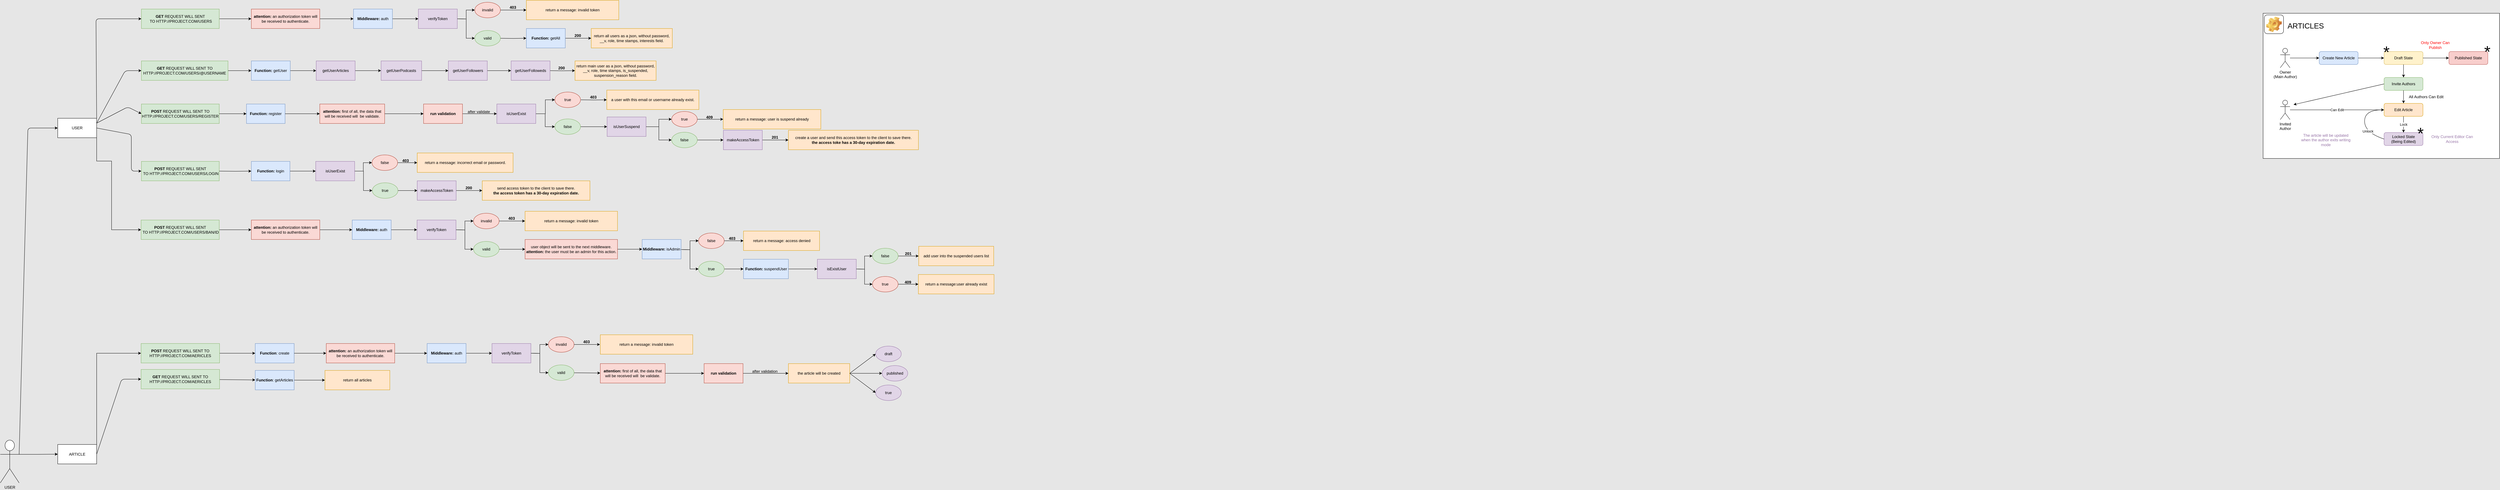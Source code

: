 <mxfile>
    <diagram id="xFYEjXSW4UMyqaNNN4ZD" name="Page-1">
        <mxGraphModel dx="262" dy="150" grid="0" gridSize="10" guides="1" tooltips="1" connect="1" arrows="1" fold="1" page="1" pageScale="1" pageWidth="7874" pageHeight="3937" background="#E6E6E6" math="0" shadow="0">
            <root>
                <mxCell id="0"/>
                <mxCell id="1" parent="0"/>
                <mxCell id="2" value="" style="edgeStyle=orthogonalEdgeStyle;rounded=0;orthogonalLoop=1;jettySize=auto;html=1;exitX=1;exitY=0.333;exitDx=0;exitDy=0;exitPerimeter=0;" parent="1" source="144" target="127" edge="1">
                    <mxGeometry relative="1" as="geometry">
                        <mxPoint x="148" y="1518" as="sourcePoint"/>
                    </mxGeometry>
                </mxCell>
                <mxCell id="4" value="" style="endArrow=classic;html=1;elbow=vertical;exitX=1;exitY=0.333;exitDx=0;exitDy=0;exitPerimeter=0;" parent="1" source="144" target="10" edge="1">
                    <mxGeometry width="50" height="50" relative="1" as="geometry">
                        <mxPoint x="148" y="1488" as="sourcePoint"/>
                        <mxPoint x="310" y="469" as="targetPoint"/>
                        <Array as="points">
                            <mxPoint x="156" y="469"/>
                        </Array>
                    </mxGeometry>
                </mxCell>
                <mxCell id="5" style="edgeStyle=none;orthogonalLoop=1;jettySize=auto;html=1;exitX=1;exitY=0;exitDx=0;exitDy=0;elbow=vertical;" parent="1" source="10" target="12" edge="1">
                    <mxGeometry relative="1" as="geometry">
                        <mxPoint x="566" y="132" as="targetPoint"/>
                        <Array as="points">
                            <mxPoint x="366" y="132"/>
                        </Array>
                    </mxGeometry>
                </mxCell>
                <mxCell id="6" style="edgeStyle=none;orthogonalLoop=1;jettySize=auto;html=1;exitX=1;exitY=0.25;exitDx=0;exitDy=0;elbow=vertical;entryX=0;entryY=0.5;entryDx=0;entryDy=0;" parent="1" source="10" target="14" edge="1">
                    <mxGeometry relative="1" as="geometry">
                        <mxPoint x="506" y="200.0" as="targetPoint"/>
                        <Array as="points">
                            <mxPoint x="456" y="292"/>
                        </Array>
                    </mxGeometry>
                </mxCell>
                <mxCell id="7" style="edgeStyle=none;orthogonalLoop=1;jettySize=auto;html=1;exitX=1;exitY=0.25;exitDx=0;exitDy=0;elbow=vertical;entryX=0;entryY=0.5;entryDx=0;entryDy=0;" parent="1" source="10" target="15" edge="1">
                    <mxGeometry relative="1" as="geometry">
                        <mxPoint x="506" y="277" as="targetPoint"/>
                        <Array as="points">
                            <mxPoint x="464" y="404"/>
                        </Array>
                    </mxGeometry>
                </mxCell>
                <mxCell id="8" style="edgeStyle=none;orthogonalLoop=1;jettySize=auto;html=1;exitX=1;exitY=0.5;exitDx=0;exitDy=0;elbow=vertical;entryX=0;entryY=0.5;entryDx=0;entryDy=0;" parent="1" source="10" target="16" edge="1">
                    <mxGeometry relative="1" as="geometry">
                        <mxPoint x="506" y="337.31" as="targetPoint"/>
                        <Array as="points">
                            <mxPoint x="475" y="489"/>
                            <mxPoint x="475" y="602"/>
                        </Array>
                    </mxGeometry>
                </mxCell>
                <mxCell id="9" style="edgeStyle=orthogonalEdgeStyle;rounded=0;orthogonalLoop=1;jettySize=auto;html=1;exitX=1;exitY=0.75;exitDx=0;exitDy=0;entryX=0;entryY=0.5;entryDx=0;entryDy=0;" parent="1" source="10" target="66" edge="1">
                    <mxGeometry relative="1" as="geometry">
                        <Array as="points">
                            <mxPoint x="368" y="571"/>
                            <mxPoint x="414" y="571"/>
                            <mxPoint x="414" y="783"/>
                        </Array>
                    </mxGeometry>
                </mxCell>
                <mxCell id="10" value="USER" style="rounded=0;whiteSpace=wrap;html=1;" parent="1" vertex="1">
                    <mxGeometry x="248" y="439" width="120" height="60" as="geometry"/>
                </mxCell>
                <mxCell id="11" value="" style="edgeStyle=orthogonalEdgeStyle;rounded=0;orthogonalLoop=1;jettySize=auto;html=1;" parent="1" source="12" target="114" edge="1">
                    <mxGeometry relative="1" as="geometry"/>
                </mxCell>
                <mxCell id="12" value="&lt;b style=&quot;border-color: var(--border-color);&quot;&gt;GET&lt;/b&gt;&amp;nbsp;REQUEST WILL SENT&lt;br style=&quot;border-color: var(--border-color);&quot;&gt;&lt;span style=&quot;&quot;&gt;&amp;nbsp;TO HTTP://PROJECT.COM/USERS&lt;/span&gt;" style="rounded=0;whiteSpace=wrap;html=1;fillColor=#d5e8d4;strokeColor=#82b366;" parent="1" vertex="1">
                    <mxGeometry x="506" y="102" width="240" height="60" as="geometry"/>
                </mxCell>
                <mxCell id="13" value="" style="edgeStyle=orthogonalEdgeStyle;rounded=0;orthogonalLoop=1;jettySize=auto;html=1;" parent="1" source="14" target="20" edge="1">
                    <mxGeometry relative="1" as="geometry"/>
                </mxCell>
                <mxCell id="14" value="&lt;b style=&quot;border-color: var(--border-color);&quot;&gt;GET&lt;/b&gt;&amp;nbsp;REQUEST WILL SENT&amp;nbsp;&lt;span style=&quot;&quot;&gt;TO HTTP://PROJECT.COM/USERS/@USERNAME&lt;/span&gt;" style="rounded=0;whiteSpace=wrap;html=1;fillColor=#d5e8d4;strokeColor=#82b366;" parent="1" vertex="1">
                    <mxGeometry x="506" y="262" width="267" height="60" as="geometry"/>
                </mxCell>
                <mxCell id="15" value="&lt;b&gt;POST&amp;nbsp;&lt;/b&gt;REQUEST WILL SENT&lt;span style=&quot;&quot;&gt;&amp;nbsp;TO HTTP://PROJECT.COM/USERS/REGISTER&lt;/span&gt;" style="rounded=0;whiteSpace=wrap;html=1;fillColor=#d5e8d4;strokeColor=#82b366;" parent="1" vertex="1">
                    <mxGeometry x="506" y="395" width="240" height="60" as="geometry"/>
                </mxCell>
                <mxCell id="16" value="&lt;b&gt;POST&amp;nbsp;&lt;/b&gt;REQUEST WILL SENT&lt;br style=&quot;border-color: var(--border-color);&quot;&gt;&lt;span style=&quot;&quot;&gt;&amp;nbsp;TO HTTP://PROJECT.COM/USERS/LOGIN&lt;/span&gt;" style="rounded=0;whiteSpace=wrap;html=1;fillColor=#d5e8d4;strokeColor=#82b366;" parent="1" vertex="1">
                    <mxGeometry x="506" y="572" width="240" height="60" as="geometry"/>
                </mxCell>
                <mxCell id="17" value="" style="edgeStyle=orthogonalEdgeStyle;rounded=0;orthogonalLoop=1;jettySize=auto;html=1;" parent="1" source="18" target="26" edge="1">
                    <mxGeometry relative="1" as="geometry"/>
                </mxCell>
                <mxCell id="18" value="&lt;b&gt;Function:&amp;nbsp;&lt;/b&gt;getAll" style="whiteSpace=wrap;html=1;fillColor=#dae8fc;strokeColor=#6c8ebf;rounded=0;" parent="1" vertex="1">
                    <mxGeometry x="1693" y="162" width="120" height="60" as="geometry"/>
                </mxCell>
                <mxCell id="19" value="" style="edgeStyle=orthogonalEdgeStyle;rounded=0;orthogonalLoop=1;jettySize=auto;html=1;" parent="1" source="20" target="59" edge="1">
                    <mxGeometry relative="1" as="geometry"/>
                </mxCell>
                <mxCell id="20" value="&lt;b style=&quot;border-color: var(--border-color);&quot;&gt;Function:&amp;nbsp;&lt;/b&gt;getUser" style="whiteSpace=wrap;html=1;fillColor=#dae8fc;strokeColor=#6c8ebf;rounded=0;" parent="1" vertex="1">
                    <mxGeometry x="845" y="262" width="120" height="60" as="geometry"/>
                </mxCell>
                <mxCell id="21" value="" style="edgeStyle=orthogonalEdgeStyle;rounded=0;orthogonalLoop=1;jettySize=auto;html=1;exitX=1;exitY=0.5;exitDx=0;exitDy=0;" parent="1" source="15" target="23" edge="1">
                    <mxGeometry relative="1" as="geometry">
                        <mxPoint x="672" y="340.06" as="sourcePoint"/>
                    </mxGeometry>
                </mxCell>
                <mxCell id="22" value="" style="edgeStyle=orthogonalEdgeStyle;rounded=0;orthogonalLoop=1;jettySize=auto;html=1;" parent="1" target="25" edge="1">
                    <mxGeometry relative="1" as="geometry">
                        <mxPoint x="746" y="602" as="sourcePoint"/>
                    </mxGeometry>
                </mxCell>
                <mxCell id="23" value="&lt;b style=&quot;border-color: var(--border-color);&quot;&gt;Function:&amp;nbsp;&lt;/b&gt;register" style="whiteSpace=wrap;html=1;fillColor=#dae8fc;strokeColor=#6c8ebf;rounded=0;" parent="1" vertex="1">
                    <mxGeometry x="830" y="395" width="119" height="60" as="geometry"/>
                </mxCell>
                <mxCell id="24" value="" style="edgeStyle=orthogonalEdgeStyle;rounded=0;orthogonalLoop=1;jettySize=auto;html=1;" parent="1" source="25" target="46" edge="1">
                    <mxGeometry relative="1" as="geometry"/>
                </mxCell>
                <mxCell id="25" value="&lt;b style=&quot;border-color: var(--border-color);&quot;&gt;Function:&amp;nbsp;&lt;/b&gt;login" style="whiteSpace=wrap;html=1;fillColor=#dae8fc;strokeColor=#6c8ebf;rounded=0;" parent="1" vertex="1">
                    <mxGeometry x="845" y="572" width="119" height="60" as="geometry"/>
                </mxCell>
                <mxCell id="26" value="return all users as a json, without password, __v, role, time stamps, interests field." style="whiteSpace=wrap;html=1;fillColor=#ffe6cc;strokeColor=#d79b00;rounded=0;" parent="1" vertex="1">
                    <mxGeometry x="1893" y="162" width="250" height="60" as="geometry"/>
                </mxCell>
                <mxCell id="27" value="&lt;b&gt;200&lt;/b&gt;" style="text;html=1;align=center;verticalAlign=middle;resizable=0;points=[];autosize=1;strokeColor=none;fillColor=none;" parent="1" vertex="1">
                    <mxGeometry x="1832" y="171" width="38" height="26" as="geometry"/>
                </mxCell>
                <mxCell id="28" value="" style="edgeStyle=orthogonalEdgeStyle;rounded=0;orthogonalLoop=1;jettySize=auto;html=1;" parent="1" target="29" edge="1">
                    <mxGeometry relative="1" as="geometry">
                        <mxPoint x="1763" y="292" as="sourcePoint"/>
                    </mxGeometry>
                </mxCell>
                <mxCell id="29" value="return main user as a json, without password, __v, role, time stamps, is_suspended, suspension_reason field.&lt;br&gt;" style="whiteSpace=wrap;html=1;fillColor=#ffe6cc;strokeColor=#d79b00;rounded=0;" parent="1" vertex="1">
                    <mxGeometry x="1843" y="262" width="250" height="60" as="geometry"/>
                </mxCell>
                <mxCell id="30" value="&lt;b&gt;200&lt;/b&gt;" style="text;html=1;align=center;verticalAlign=middle;resizable=0;points=[];autosize=1;strokeColor=none;fillColor=none;" parent="1" vertex="1">
                    <mxGeometry x="1782" y="271" width="38" height="26" as="geometry"/>
                </mxCell>
                <mxCell id="31" value="" style="edgeStyle=orthogonalEdgeStyle;rounded=0;orthogonalLoop=1;jettySize=auto;html=1;" parent="1" edge="1">
                    <mxGeometry relative="1" as="geometry">
                        <mxPoint x="2421" y="506" as="sourcePoint"/>
                        <mxPoint x="2501" y="506.0" as="targetPoint"/>
                    </mxGeometry>
                </mxCell>
                <mxCell id="32" value="create a user and send this access token to the client to save there.&lt;br&gt;&lt;b&gt;the access toke has a 30-day expiration date.&lt;/b&gt;" style="whiteSpace=wrap;html=1;fillColor=#ffe6cc;strokeColor=#d79b00;rounded=0;" parent="1" vertex="1">
                    <mxGeometry x="2501" y="476" width="401" height="60" as="geometry"/>
                </mxCell>
                <mxCell id="33" value="&lt;b&gt;201&lt;/b&gt;" style="text;html=1;align=center;verticalAlign=middle;resizable=0;points=[];autosize=1;strokeColor=none;fillColor=none;" parent="1" vertex="1">
                    <mxGeometry x="2440" y="485" width="38" height="26" as="geometry"/>
                </mxCell>
                <mxCell id="34" value="" style="edgeStyle=orthogonalEdgeStyle;rounded=0;orthogonalLoop=1;jettySize=auto;html=1;" parent="1" source="37" target="38" edge="1">
                    <mxGeometry relative="1" as="geometry"/>
                </mxCell>
                <mxCell id="35" value="" style="edgeStyle=orthogonalEdgeStyle;rounded=0;orthogonalLoop=1;jettySize=auto;html=1;" parent="1" source="37" target="38" edge="1">
                    <mxGeometry relative="1" as="geometry"/>
                </mxCell>
                <mxCell id="36" style="edgeStyle=orthogonalEdgeStyle;rounded=0;orthogonalLoop=1;jettySize=auto;html=1;exitX=1;exitY=0.5;exitDx=0;exitDy=0;" parent="1" source="37" edge="1">
                    <mxGeometry relative="1" as="geometry">
                        <mxPoint x="1781" y="465" as="targetPoint"/>
                        <mxPoint x="1721" y="427.83" as="sourcePoint"/>
                        <Array as="points">
                            <mxPoint x="1751" y="425"/>
                            <mxPoint x="1751" y="465"/>
                        </Array>
                    </mxGeometry>
                </mxCell>
                <mxCell id="37" value="isUserExist" style="rounded=0;whiteSpace=wrap;html=1;fillColor=#e1d5e7;strokeColor=#9673a6;" parent="1" vertex="1">
                    <mxGeometry x="1602" y="395" width="120" height="60" as="geometry"/>
                </mxCell>
                <mxCell id="38" value="true" style="ellipse;whiteSpace=wrap;html=1;fillColor=#fad9d5;strokeColor=#ae4132;rounded=0;" parent="1" vertex="1">
                    <mxGeometry x="1781" y="358" width="79" height="48" as="geometry"/>
                </mxCell>
                <mxCell id="39" value="" style="edgeStyle=orthogonalEdgeStyle;rounded=0;orthogonalLoop=1;jettySize=auto;html=1;" parent="1" source="40" target="105" edge="1">
                    <mxGeometry relative="1" as="geometry"/>
                </mxCell>
                <mxCell id="40" value="false" style="ellipse;whiteSpace=wrap;html=1;fillColor=#d5e8d4;strokeColor=#82b366;rounded=0;" parent="1" vertex="1">
                    <mxGeometry x="1781" y="441" width="79" height="48" as="geometry"/>
                </mxCell>
                <mxCell id="41" value="" style="edgeStyle=orthogonalEdgeStyle;rounded=0;orthogonalLoop=1;jettySize=auto;html=1;" parent="1" target="42" edge="1">
                    <mxGeometry relative="1" as="geometry">
                        <mxPoint x="1861" y="382" as="sourcePoint"/>
                    </mxGeometry>
                </mxCell>
                <mxCell id="42" value="a user with this email or username already exist." style="whiteSpace=wrap;html=1;fillColor=#ffe6cc;strokeColor=#d79b00;rounded=0;" parent="1" vertex="1">
                    <mxGeometry x="1941" y="352" width="284" height="60" as="geometry"/>
                </mxCell>
                <mxCell id="43" value="&lt;b&gt;403&lt;/b&gt;" style="text;html=1;align=center;verticalAlign=middle;resizable=0;points=[];autosize=1;strokeColor=none;fillColor=none;" parent="1" vertex="1">
                    <mxGeometry x="1880" y="361" width="38" height="26" as="geometry"/>
                </mxCell>
                <mxCell id="44" style="edgeStyle=orthogonalEdgeStyle;rounded=0;orthogonalLoop=1;jettySize=auto;html=1;exitX=1;exitY=0.5;exitDx=0;exitDy=0;entryX=0;entryY=0.5;entryDx=0;entryDy=0;" parent="1" source="46" target="48" edge="1">
                    <mxGeometry relative="1" as="geometry">
                        <mxPoint x="1218" y="575" as="targetPoint"/>
                    </mxGeometry>
                </mxCell>
                <mxCell id="45" style="edgeStyle=orthogonalEdgeStyle;rounded=0;orthogonalLoop=1;jettySize=auto;html=1;exitX=1;exitY=0.5;exitDx=0;exitDy=0;entryX=0;entryY=0.5;entryDx=0;entryDy=0;" parent="1" source="46" target="50" edge="1">
                    <mxGeometry relative="1" as="geometry"/>
                </mxCell>
                <mxCell id="46" value="isUserExist" style="whiteSpace=wrap;html=1;fillColor=#e1d5e7;strokeColor=#9673a6;rounded=0;" parent="1" vertex="1">
                    <mxGeometry x="1043.5" y="572" width="120" height="60" as="geometry"/>
                </mxCell>
                <mxCell id="47" value="" style="edgeStyle=orthogonalEdgeStyle;rounded=0;orthogonalLoop=1;jettySize=auto;html=1;exitX=1;exitY=0.5;exitDx=0;exitDy=0;" parent="1" source="48" target="51" edge="1">
                    <mxGeometry relative="1" as="geometry">
                        <mxPoint x="1297" y="575" as="sourcePoint"/>
                    </mxGeometry>
                </mxCell>
                <mxCell id="48" value="false" style="ellipse;whiteSpace=wrap;html=1;fillColor=#fad9d5;strokeColor=#ae4132;rounded=0;" parent="1" vertex="1">
                    <mxGeometry x="1217" y="552" width="79" height="48" as="geometry"/>
                </mxCell>
                <mxCell id="49" value="" style="edgeStyle=orthogonalEdgeStyle;rounded=0;orthogonalLoop=1;jettySize=auto;html=1;" parent="1" source="50" edge="1">
                    <mxGeometry relative="1" as="geometry">
                        <mxPoint x="1357" y="662" as="targetPoint"/>
                    </mxGeometry>
                </mxCell>
                <mxCell id="50" value="true" style="ellipse;whiteSpace=wrap;html=1;fillColor=#d5e8d4;strokeColor=#82b366;rounded=0;" parent="1" vertex="1">
                    <mxGeometry x="1218" y="638" width="79" height="48" as="geometry"/>
                </mxCell>
                <mxCell id="51" value="return a message: incorrect email or password." style="whiteSpace=wrap;html=1;fillColor=#ffe6cc;strokeColor=#d79b00;rounded=0;" parent="1" vertex="1">
                    <mxGeometry x="1356.5" y="546" width="295.5" height="60" as="geometry"/>
                </mxCell>
                <mxCell id="52" value="makeAccessToken" style="whiteSpace=wrap;html=1;fillColor=#e1d5e7;strokeColor=#9673a6;rounded=0;" parent="1" vertex="1">
                    <mxGeometry x="2300.5" y="476" width="120" height="60" as="geometry"/>
                </mxCell>
                <mxCell id="53" value="" style="edgeStyle=orthogonalEdgeStyle;rounded=0;orthogonalLoop=1;jettySize=auto;html=1;" parent="1" edge="1">
                    <mxGeometry relative="1" as="geometry">
                        <mxPoint x="1477" y="662" as="sourcePoint"/>
                        <mxPoint x="1557" y="662.0" as="targetPoint"/>
                    </mxGeometry>
                </mxCell>
                <mxCell id="54" value="send access token to the client to save there.&lt;br&gt;&lt;b&gt;the access token has a 30-day expiration date.&lt;/b&gt;" style="whiteSpace=wrap;html=1;fillColor=#ffe6cc;strokeColor=#d79b00;rounded=0;" parent="1" vertex="1">
                    <mxGeometry x="1557" y="632" width="332" height="60" as="geometry"/>
                </mxCell>
                <mxCell id="55" value="&lt;b&gt;200&lt;/b&gt;" style="text;html=1;align=center;verticalAlign=middle;resizable=0;points=[];autosize=1;strokeColor=none;fillColor=none;" parent="1" vertex="1">
                    <mxGeometry x="1496" y="641" width="38" height="26" as="geometry"/>
                </mxCell>
                <mxCell id="56" value="makeAccessToken" style="whiteSpace=wrap;html=1;fillColor=#e1d5e7;strokeColor=#9673a6;rounded=0;" parent="1" vertex="1">
                    <mxGeometry x="1356.5" y="632" width="120" height="60" as="geometry"/>
                </mxCell>
                <mxCell id="57" value="&lt;b&gt;403&lt;/b&gt;" style="text;html=1;align=center;verticalAlign=middle;resizable=0;points=[];autosize=1;strokeColor=none;fillColor=none;" parent="1" vertex="1">
                    <mxGeometry x="1301" y="557" width="38" height="26" as="geometry"/>
                </mxCell>
                <mxCell id="58" value="" style="edgeStyle=orthogonalEdgeStyle;rounded=0;orthogonalLoop=1;jettySize=auto;html=1;" parent="1" source="59" target="61" edge="1">
                    <mxGeometry relative="1" as="geometry"/>
                </mxCell>
                <mxCell id="59" value="getUserArticles" style="whiteSpace=wrap;html=1;fillColor=#e1d5e7;strokeColor=#9673a6;rounded=0;" parent="1" vertex="1">
                    <mxGeometry x="1045" y="262" width="120" height="60" as="geometry"/>
                </mxCell>
                <mxCell id="60" value="" style="edgeStyle=orthogonalEdgeStyle;rounded=0;orthogonalLoop=1;jettySize=auto;html=1;" parent="1" source="61" target="63" edge="1">
                    <mxGeometry relative="1" as="geometry"/>
                </mxCell>
                <mxCell id="61" value="getUserPodcasts" style="whiteSpace=wrap;html=1;fillColor=#e1d5e7;strokeColor=#9673a6;rounded=0;" parent="1" vertex="1">
                    <mxGeometry x="1245" y="262" width="125" height="60" as="geometry"/>
                </mxCell>
                <mxCell id="62" value="" style="edgeStyle=orthogonalEdgeStyle;rounded=0;orthogonalLoop=1;jettySize=auto;html=1;" parent="1" source="63" target="64" edge="1">
                    <mxGeometry relative="1" as="geometry"/>
                </mxCell>
                <mxCell id="63" value="getUserFollowers" style="whiteSpace=wrap;html=1;fillColor=#e1d5e7;strokeColor=#9673a6;rounded=0;" parent="1" vertex="1">
                    <mxGeometry x="1452.5" y="262" width="120" height="60" as="geometry"/>
                </mxCell>
                <mxCell id="64" value="getUserFolloweds" style="whiteSpace=wrap;html=1;fillColor=#e1d5e7;strokeColor=#9673a6;rounded=0;" parent="1" vertex="1">
                    <mxGeometry x="1646" y="262" width="120" height="60" as="geometry"/>
                </mxCell>
                <mxCell id="65" value="" style="edgeStyle=orthogonalEdgeStyle;rounded=0;orthogonalLoop=1;jettySize=auto;html=1;" parent="1" source="66" target="68" edge="1">
                    <mxGeometry relative="1" as="geometry"/>
                </mxCell>
                <mxCell id="66" value="&lt;b style=&quot;border-color: var(--border-color);&quot;&gt;POST&amp;nbsp;&lt;/b&gt;REQUEST WILL SENT&lt;br style=&quot;border-color: var(--border-color);&quot;&gt;&amp;nbsp;TO HTTP://PROJECT.COM/USERS/BAN/ID" style="whiteSpace=wrap;html=1;rounded=0;fillColor=#d5e8d4;strokeColor=#82b366;" parent="1" vertex="1">
                    <mxGeometry x="505" y="753" width="241" height="60" as="geometry"/>
                </mxCell>
                <mxCell id="67" value="" style="edgeStyle=orthogonalEdgeStyle;rounded=0;orthogonalLoop=1;jettySize=auto;html=1;" parent="1" source="68" target="71" edge="1">
                    <mxGeometry relative="1" as="geometry"/>
                </mxCell>
                <mxCell id="68" value="&lt;b&gt;attention: &lt;/b&gt;an authorization&amp;nbsp;&lt;span style=&quot;background-color: initial;&quot;&gt;token will be received to authenticate.&lt;/span&gt;" style="whiteSpace=wrap;html=1;rounded=0;fillColor=#fad9d5;strokeColor=#ae4132;" parent="1" vertex="1">
                    <mxGeometry x="845" y="753" width="211" height="60" as="geometry"/>
                </mxCell>
                <mxCell id="69" value="" style="edgeStyle=orthogonalEdgeStyle;rounded=0;orthogonalLoop=1;jettySize=auto;html=1;" parent="1" edge="1">
                    <mxGeometry relative="1" as="geometry">
                        <mxPoint x="1609" y="843.067" as="sourcePoint"/>
                        <mxPoint x="1689.5" y="843.067" as="targetPoint"/>
                    </mxGeometry>
                </mxCell>
                <mxCell id="70" value="" style="edgeStyle=orthogonalEdgeStyle;rounded=0;orthogonalLoop=1;jettySize=auto;html=1;" parent="1" source="71" target="75" edge="1">
                    <mxGeometry relative="1" as="geometry"/>
                </mxCell>
                <mxCell id="71" value="&lt;b&gt;Middleware:&lt;/b&gt;&amp;nbsp;auth" style="whiteSpace=wrap;html=1;fillColor=#dae8fc;strokeColor=#6c8ebf;rounded=0;" parent="1" vertex="1">
                    <mxGeometry x="1156" y="753" width="120" height="60" as="geometry"/>
                </mxCell>
                <mxCell id="72" value="" style="edgeStyle=orthogonalEdgeStyle;rounded=0;orthogonalLoop=1;jettySize=auto;html=1;entryX=0;entryY=0.5;entryDx=0;entryDy=0;" parent="1" source="73" target="74" edge="1">
                    <mxGeometry relative="1" as="geometry">
                        <mxPoint x="1894" y="843" as="targetPoint"/>
                    </mxGeometry>
                </mxCell>
                <mxCell id="73" value="user object will be sent to the next middleware.&lt;br&gt;&lt;b&gt;attention:&lt;/b&gt;&amp;nbsp;the user must be an admin for this action." style="whiteSpace=wrap;html=1;fillColor=#fad9d5;strokeColor=#ae4132;rounded=0;" parent="1" vertex="1">
                    <mxGeometry x="1689" y="813" width="285" height="60" as="geometry"/>
                </mxCell>
                <mxCell id="74" value="&lt;b&gt;Middleware:&lt;/b&gt;&amp;nbsp;isAdmin" style="whiteSpace=wrap;html=1;fillColor=#dae8fc;strokeColor=#6c8ebf;rounded=0;" parent="1" vertex="1">
                    <mxGeometry x="2050" y="813" width="120" height="60" as="geometry"/>
                </mxCell>
                <mxCell id="75" value="verifyToken" style="whiteSpace=wrap;html=1;fillColor=#e1d5e7;strokeColor=#9673a6;rounded=0;" parent="1" vertex="1">
                    <mxGeometry x="1356" y="753" width="120" height="60" as="geometry"/>
                </mxCell>
                <mxCell id="76" style="edgeStyle=orthogonalEdgeStyle;rounded=0;orthogonalLoop=1;jettySize=auto;html=1;exitX=1;exitY=0.5;exitDx=0;exitDy=0;entryX=0;entryY=0.5;entryDx=0;entryDy=0;" parent="1" target="78" edge="1">
                    <mxGeometry relative="1" as="geometry">
                        <mxPoint x="1476" y="783" as="sourcePoint"/>
                    </mxGeometry>
                </mxCell>
                <mxCell id="77" style="edgeStyle=orthogonalEdgeStyle;rounded=0;orthogonalLoop=1;jettySize=auto;html=1;exitX=1;exitY=0.5;exitDx=0;exitDy=0;entryX=0;entryY=0.5;entryDx=0;entryDy=0;" parent="1" target="79" edge="1">
                    <mxGeometry relative="1" as="geometry">
                        <mxPoint x="1476" y="783" as="sourcePoint"/>
                    </mxGeometry>
                </mxCell>
                <mxCell id="78" value="invalid" style="ellipse;whiteSpace=wrap;html=1;fillColor=#fad9d5;strokeColor=#ae4132;rounded=0;" parent="1" vertex="1">
                    <mxGeometry x="1530" y="732" width="79" height="48" as="geometry"/>
                </mxCell>
                <mxCell id="79" value="valid" style="ellipse;whiteSpace=wrap;html=1;fillColor=#d5e8d4;strokeColor=#82b366;rounded=0;" parent="1" vertex="1">
                    <mxGeometry x="1530" y="819" width="79" height="48" as="geometry"/>
                </mxCell>
                <mxCell id="80" value="" style="edgeStyle=orthogonalEdgeStyle;rounded=0;orthogonalLoop=1;jettySize=auto;html=1;" parent="1" edge="1">
                    <mxGeometry relative="1" as="geometry">
                        <mxPoint x="1609" y="756" as="sourcePoint"/>
                        <mxPoint x="1689" y="756.0" as="targetPoint"/>
                    </mxGeometry>
                </mxCell>
                <mxCell id="81" value="return a message: invalid token" style="whiteSpace=wrap;html=1;fillColor=#ffe6cc;strokeColor=#d79b00;rounded=0;" parent="1" vertex="1">
                    <mxGeometry x="1689" y="726" width="285" height="60" as="geometry"/>
                </mxCell>
                <mxCell id="82" value="&lt;b&gt;403&lt;/b&gt;" style="text;html=1;align=center;verticalAlign=middle;resizable=0;points=[];autosize=1;strokeColor=none;fillColor=none;" parent="1" vertex="1">
                    <mxGeometry x="1628" y="735" width="38" height="26" as="geometry"/>
                </mxCell>
                <mxCell id="83" style="edgeStyle=orthogonalEdgeStyle;rounded=0;orthogonalLoop=1;jettySize=auto;html=1;exitX=1;exitY=0.5;exitDx=0;exitDy=0;entryX=0;entryY=0.5;entryDx=0;entryDy=0;" parent="1" target="86" edge="1">
                    <mxGeometry relative="1" as="geometry">
                        <mxPoint x="2170" y="844" as="sourcePoint"/>
                    </mxGeometry>
                </mxCell>
                <mxCell id="84" style="edgeStyle=orthogonalEdgeStyle;rounded=0;orthogonalLoop=1;jettySize=auto;html=1;exitX=1;exitY=0.5;exitDx=0;exitDy=0;entryX=0;entryY=0.5;entryDx=0;entryDy=0;" parent="1" target="88" edge="1">
                    <mxGeometry relative="1" as="geometry">
                        <mxPoint x="2170" y="844" as="sourcePoint"/>
                    </mxGeometry>
                </mxCell>
                <mxCell id="85" value="" style="edgeStyle=orthogonalEdgeStyle;rounded=0;orthogonalLoop=1;jettySize=auto;html=1;" parent="1" source="86" target="89" edge="1">
                    <mxGeometry relative="1" as="geometry"/>
                </mxCell>
                <mxCell id="86" value="false" style="ellipse;whiteSpace=wrap;html=1;fillColor=#fad9d5;strokeColor=#ae4132;rounded=0;" parent="1" vertex="1">
                    <mxGeometry x="2224" y="793" width="79" height="48" as="geometry"/>
                </mxCell>
                <mxCell id="87" value="" style="edgeStyle=orthogonalEdgeStyle;rounded=0;orthogonalLoop=1;jettySize=auto;html=1;" parent="1" source="88" target="91" edge="1">
                    <mxGeometry relative="1" as="geometry"/>
                </mxCell>
                <mxCell id="88" value="true" style="ellipse;whiteSpace=wrap;html=1;fillColor=#d5e8d4;strokeColor=#82b366;rounded=0;" parent="1" vertex="1">
                    <mxGeometry x="2224" y="880" width="79" height="48" as="geometry"/>
                </mxCell>
                <mxCell id="89" value="return a message: access denied" style="whiteSpace=wrap;html=1;fillColor=#ffe6cc;strokeColor=#d79b00;rounded=0;" parent="1" vertex="1">
                    <mxGeometry x="2362.5" y="787" width="234.5" height="60" as="geometry"/>
                </mxCell>
                <mxCell id="90" value="" style="edgeStyle=orthogonalEdgeStyle;rounded=0;orthogonalLoop=1;jettySize=auto;html=1;" parent="1" source="91" target="93" edge="1">
                    <mxGeometry relative="1" as="geometry"/>
                </mxCell>
                <mxCell id="91" value="&lt;b&gt;Function: &lt;/b&gt;suspendUser" style="whiteSpace=wrap;html=1;fillColor=#dae8fc;strokeColor=#6c8ebf;rounded=0;" parent="1" vertex="1">
                    <mxGeometry x="2362.5" y="874" width="138.5" height="60" as="geometry"/>
                </mxCell>
                <mxCell id="92" value="&lt;b&gt;403&lt;/b&gt;" style="text;html=1;align=center;verticalAlign=middle;resizable=0;points=[];autosize=1;strokeColor=none;fillColor=none;" parent="1" vertex="1">
                    <mxGeometry x="2308" y="797" width="38" height="26" as="geometry"/>
                </mxCell>
                <mxCell id="93" value="isExistUser" style="whiteSpace=wrap;html=1;fillColor=#e1d5e7;strokeColor=#9673a6;rounded=0;" parent="1" vertex="1">
                    <mxGeometry x="2590.25" y="874" width="120" height="60" as="geometry"/>
                </mxCell>
                <mxCell id="94" style="edgeStyle=orthogonalEdgeStyle;rounded=0;orthogonalLoop=1;jettySize=auto;html=1;exitX=1;exitY=0.5;exitDx=0;exitDy=0;entryX=0;entryY=0.5;entryDx=0;entryDy=0;" parent="1" target="97" edge="1">
                    <mxGeometry relative="1" as="geometry">
                        <mxPoint x="2710.25" y="904" as="sourcePoint"/>
                    </mxGeometry>
                </mxCell>
                <mxCell id="95" style="edgeStyle=orthogonalEdgeStyle;rounded=0;orthogonalLoop=1;jettySize=auto;html=1;exitX=1;exitY=0.5;exitDx=0;exitDy=0;entryX=0;entryY=0.5;entryDx=0;entryDy=0;" parent="1" target="99" edge="1">
                    <mxGeometry relative="1" as="geometry">
                        <mxPoint x="2710.25" y="904" as="sourcePoint"/>
                    </mxGeometry>
                </mxCell>
                <mxCell id="96" value="" style="edgeStyle=orthogonalEdgeStyle;rounded=0;orthogonalLoop=1;jettySize=auto;html=1;" parent="1" source="97" target="100" edge="1">
                    <mxGeometry relative="1" as="geometry"/>
                </mxCell>
                <mxCell id="97" value="false" style="ellipse;whiteSpace=wrap;html=1;fillColor=#d5e8d4;strokeColor=#82b366;rounded=0;" parent="1" vertex="1">
                    <mxGeometry x="2760.25" y="840" width="79" height="48" as="geometry"/>
                </mxCell>
                <mxCell id="98" value="" style="edgeStyle=orthogonalEdgeStyle;rounded=0;orthogonalLoop=1;jettySize=auto;html=1;" parent="1" source="99" target="102" edge="1">
                    <mxGeometry relative="1" as="geometry"/>
                </mxCell>
                <mxCell id="99" value="true" style="ellipse;whiteSpace=wrap;html=1;fillColor=#fad9d5;strokeColor=#ae4132;rounded=0;" parent="1" vertex="1">
                    <mxGeometry x="2760.25" y="927" width="79" height="48" as="geometry"/>
                </mxCell>
                <mxCell id="100" value="add user into the suspended users list" style="whiteSpace=wrap;html=1;fillColor=#ffe6cc;strokeColor=#d79b00;rounded=0;" parent="1" vertex="1">
                    <mxGeometry x="2902.75" y="834" width="231.25" height="60" as="geometry"/>
                </mxCell>
                <mxCell id="101" value="&lt;b&gt;201&lt;/b&gt;" style="text;html=1;align=center;verticalAlign=middle;resizable=0;points=[];autosize=1;strokeColor=none;fillColor=none;" parent="1" vertex="1">
                    <mxGeometry x="2851" y="844" width="38" height="26" as="geometry"/>
                </mxCell>
                <mxCell id="102" value="return a message:user already exist" style="whiteSpace=wrap;html=1;fillColor=#ffe6cc;strokeColor=#d79b00;rounded=0;" parent="1" vertex="1">
                    <mxGeometry x="2901.75" y="921" width="233.25" height="60" as="geometry"/>
                </mxCell>
                <mxCell id="103" value="&lt;b&gt;409&lt;/b&gt;" style="text;html=1;align=center;verticalAlign=middle;resizable=0;points=[];autosize=1;strokeColor=none;fillColor=none;" parent="1" vertex="1">
                    <mxGeometry x="2850" y="932" width="38" height="26" as="geometry"/>
                </mxCell>
                <mxCell id="104" style="edgeStyle=orthogonalEdgeStyle;rounded=0;orthogonalLoop=1;jettySize=auto;html=1;exitX=1;exitY=0.5;exitDx=0;exitDy=0;entryX=0;entryY=0.5;entryDx=0;entryDy=0;" parent="1" source="105" target="110" edge="1">
                    <mxGeometry relative="1" as="geometry"/>
                </mxCell>
                <mxCell id="105" value="isUserSuspend" style="whiteSpace=wrap;html=1;fillColor=#e1d5e7;strokeColor=#9673a6;rounded=0;" parent="1" vertex="1">
                    <mxGeometry x="1942" y="435" width="120" height="60" as="geometry"/>
                </mxCell>
                <mxCell id="106" value="" style="edgeStyle=orthogonalEdgeStyle;rounded=0;orthogonalLoop=1;jettySize=auto;html=1;exitX=1;exitY=0.5;exitDx=0;exitDy=0;" parent="1" source="105" target="108" edge="1">
                    <mxGeometry relative="1" as="geometry">
                        <mxPoint x="2082" y="465" as="sourcePoint"/>
                    </mxGeometry>
                </mxCell>
                <mxCell id="107" value="" style="edgeStyle=orthogonalEdgeStyle;rounded=0;orthogonalLoop=1;jettySize=auto;html=1;" parent="1" source="108" target="111" edge="1">
                    <mxGeometry relative="1" as="geometry"/>
                </mxCell>
                <mxCell id="108" value="true" style="ellipse;whiteSpace=wrap;html=1;fillColor=#fad9d5;strokeColor=#ae4132;rounded=0;" parent="1" vertex="1">
                    <mxGeometry x="2141" y="418" width="79" height="48" as="geometry"/>
                </mxCell>
                <mxCell id="109" value="" style="edgeStyle=orthogonalEdgeStyle;rounded=0;orthogonalLoop=1;jettySize=auto;html=1;" parent="1" source="110" target="52" edge="1">
                    <mxGeometry relative="1" as="geometry"/>
                </mxCell>
                <mxCell id="110" value="false" style="ellipse;whiteSpace=wrap;html=1;fillColor=#d5e8d4;strokeColor=#82b366;rounded=0;" parent="1" vertex="1">
                    <mxGeometry x="2141" y="482" width="79" height="48" as="geometry"/>
                </mxCell>
                <mxCell id="111" value="return a message: user is suspend already" style="whiteSpace=wrap;html=1;fillColor=#ffe6cc;strokeColor=#d79b00;rounded=0;" parent="1" vertex="1">
                    <mxGeometry x="2300" y="412" width="301" height="60" as="geometry"/>
                </mxCell>
                <mxCell id="112" value="&lt;b&gt;409&lt;/b&gt;" style="text;html=1;align=center;verticalAlign=middle;resizable=0;points=[];autosize=1;strokeColor=none;fillColor=none;" parent="1" vertex="1">
                    <mxGeometry x="2238" y="423" width="38" height="26" as="geometry"/>
                </mxCell>
                <mxCell id="113" value="" style="edgeStyle=orthogonalEdgeStyle;rounded=0;orthogonalLoop=1;jettySize=auto;html=1;" parent="1" source="114" target="117" edge="1">
                    <mxGeometry relative="1" as="geometry"/>
                </mxCell>
                <mxCell id="114" value="&lt;b&gt;attention: &lt;/b&gt;an authorization&amp;nbsp;&lt;span style=&quot;background-color: initial;&quot;&gt;token will be received to authenticate.&lt;/span&gt;" style="whiteSpace=wrap;html=1;rounded=0;fillColor=#fad9d5;strokeColor=#ae4132;" parent="1" vertex="1">
                    <mxGeometry x="845" y="102" width="211" height="60" as="geometry"/>
                </mxCell>
                <mxCell id="115" value="" style="edgeStyle=orthogonalEdgeStyle;rounded=0;orthogonalLoop=1;jettySize=auto;html=1;entryX=0;entryY=0.5;entryDx=0;entryDy=0;" parent="1" target="18" edge="1">
                    <mxGeometry relative="1" as="geometry">
                        <mxPoint x="1613" y="192.067" as="sourcePoint"/>
                        <mxPoint x="1693.5" y="192.067" as="targetPoint"/>
                    </mxGeometry>
                </mxCell>
                <mxCell id="116" value="" style="edgeStyle=orthogonalEdgeStyle;rounded=0;orthogonalLoop=1;jettySize=auto;html=1;" parent="1" source="117" target="118" edge="1">
                    <mxGeometry relative="1" as="geometry"/>
                </mxCell>
                <mxCell id="117" value="&lt;b&gt;Middleware:&lt;/b&gt;&amp;nbsp;auth" style="whiteSpace=wrap;html=1;fillColor=#dae8fc;strokeColor=#6c8ebf;rounded=0;" parent="1" vertex="1">
                    <mxGeometry x="1160" y="102" width="120" height="60" as="geometry"/>
                </mxCell>
                <mxCell id="118" value="verifyToken" style="whiteSpace=wrap;html=1;fillColor=#e1d5e7;strokeColor=#9673a6;rounded=0;" parent="1" vertex="1">
                    <mxGeometry x="1360" y="102" width="120" height="60" as="geometry"/>
                </mxCell>
                <mxCell id="119" style="edgeStyle=orthogonalEdgeStyle;rounded=0;orthogonalLoop=1;jettySize=auto;html=1;exitX=1;exitY=0.5;exitDx=0;exitDy=0;entryX=0;entryY=0.5;entryDx=0;entryDy=0;" parent="1" target="121" edge="1">
                    <mxGeometry relative="1" as="geometry">
                        <mxPoint x="1480" y="132" as="sourcePoint"/>
                    </mxGeometry>
                </mxCell>
                <mxCell id="120" style="edgeStyle=orthogonalEdgeStyle;rounded=0;orthogonalLoop=1;jettySize=auto;html=1;exitX=1;exitY=0.5;exitDx=0;exitDy=0;entryX=0;entryY=0.5;entryDx=0;entryDy=0;" parent="1" target="122" edge="1">
                    <mxGeometry relative="1" as="geometry">
                        <mxPoint x="1480" y="132" as="sourcePoint"/>
                    </mxGeometry>
                </mxCell>
                <mxCell id="121" value="invalid" style="ellipse;whiteSpace=wrap;html=1;fillColor=#fad9d5;strokeColor=#ae4132;rounded=0;" parent="1" vertex="1">
                    <mxGeometry x="1534" y="81" width="79" height="48" as="geometry"/>
                </mxCell>
                <mxCell id="122" value="valid" style="ellipse;whiteSpace=wrap;html=1;fillColor=#d5e8d4;strokeColor=#82b366;rounded=0;" parent="1" vertex="1">
                    <mxGeometry x="1534" y="168" width="79" height="48" as="geometry"/>
                </mxCell>
                <mxCell id="123" value="" style="edgeStyle=orthogonalEdgeStyle;rounded=0;orthogonalLoop=1;jettySize=auto;html=1;" parent="1" edge="1">
                    <mxGeometry relative="1" as="geometry">
                        <mxPoint x="1613" y="105" as="sourcePoint"/>
                        <mxPoint x="1693" y="105.0" as="targetPoint"/>
                    </mxGeometry>
                </mxCell>
                <mxCell id="124" value="return a message: invalid token" style="whiteSpace=wrap;html=1;fillColor=#ffe6cc;strokeColor=#d79b00;rounded=0;" parent="1" vertex="1">
                    <mxGeometry x="1693" y="75" width="285" height="60" as="geometry"/>
                </mxCell>
                <mxCell id="125" value="&lt;b&gt;403&lt;/b&gt;" style="text;html=1;align=center;verticalAlign=middle;resizable=0;points=[];autosize=1;strokeColor=none;fillColor=none;" parent="1" vertex="1">
                    <mxGeometry x="1632" y="84" width="38" height="26" as="geometry"/>
                </mxCell>
                <mxCell id="126" style="edgeStyle=orthogonalEdgeStyle;rounded=0;orthogonalLoop=1;jettySize=auto;html=1;exitX=1;exitY=0;exitDx=0;exitDy=0;entryX=0;entryY=0.5;entryDx=0;entryDy=0;" parent="1" source="127" target="129" edge="1">
                    <mxGeometry relative="1" as="geometry"/>
                </mxCell>
                <mxCell id="159" style="edgeStyle=none;html=1;exitX=1;exitY=0.5;exitDx=0;exitDy=0;entryX=0;entryY=0.5;entryDx=0;entryDy=0;" parent="1" source="127" target="148" edge="1">
                    <mxGeometry relative="1" as="geometry">
                        <Array as="points">
                            <mxPoint x="445" y="1244"/>
                        </Array>
                    </mxGeometry>
                </mxCell>
                <mxCell id="127" value="ARTICLE" style="whiteSpace=wrap;html=1;rounded=0;" parent="1" vertex="1">
                    <mxGeometry x="248" y="1445.54" width="120" height="60" as="geometry"/>
                </mxCell>
                <mxCell id="128" value="" style="edgeStyle=orthogonalEdgeStyle;rounded=0;orthogonalLoop=1;jettySize=auto;html=1;" parent="1" source="129" target="131" edge="1">
                    <mxGeometry relative="1" as="geometry"/>
                </mxCell>
                <mxCell id="129" value="&lt;b&gt;POST &lt;/b&gt;REQUEST WILL SENT TO &lt;br&gt;HTTP://PROJECT.COM/AERICLES" style="whiteSpace=wrap;html=1;rounded=0;fillColor=#d5e8d4;strokeColor=#82b366;" parent="1" vertex="1">
                    <mxGeometry x="505" y="1134" width="242" height="60" as="geometry"/>
                </mxCell>
                <mxCell id="131" value="&lt;b&gt;Function&lt;/b&gt;: create" style="whiteSpace=wrap;html=1;fillColor=#dae8fc;strokeColor=#6c8ebf;rounded=0;" parent="1" vertex="1">
                    <mxGeometry x="857" y="1134" width="120" height="60" as="geometry"/>
                </mxCell>
                <mxCell id="132" value="" style="edgeStyle=orthogonalEdgeStyle;rounded=0;orthogonalLoop=1;jettySize=auto;html=1;" parent="1" source="133" target="135" edge="1">
                    <mxGeometry relative="1" as="geometry"/>
                </mxCell>
                <mxCell id="133" value="&lt;b&gt;attention: &lt;/b&gt;first of all, the data that will be received will&amp;nbsp; be validate." style="whiteSpace=wrap;html=1;fillColor=#fad9d5;strokeColor=#ae4132;rounded=0;" parent="1" vertex="1">
                    <mxGeometry x="1921" y="1196" width="200" height="60" as="geometry"/>
                </mxCell>
                <mxCell id="134" value="" style="edgeStyle=orthogonalEdgeStyle;rounded=0;orthogonalLoop=1;jettySize=auto;html=1;" parent="1" source="135" target="142" edge="1">
                    <mxGeometry relative="1" as="geometry"/>
                </mxCell>
                <mxCell id="135" value="&lt;b&gt;run validation&lt;/b&gt;" style="whiteSpace=wrap;html=1;fillColor=#fad9d5;strokeColor=#ae4132;rounded=0;" parent="1" vertex="1">
                    <mxGeometry x="2241" y="1196" width="120" height="60" as="geometry"/>
                </mxCell>
                <mxCell id="136" value="" style="edgeStyle=orthogonalEdgeStyle;rounded=0;orthogonalLoop=1;jettySize=auto;html=1;exitX=1;exitY=0.5;exitDx=0;exitDy=0;" parent="1" source="23" target="138" edge="1">
                    <mxGeometry relative="1" as="geometry">
                        <mxPoint x="956" y="425" as="sourcePoint"/>
                    </mxGeometry>
                </mxCell>
                <mxCell id="137" value="" style="edgeStyle=orthogonalEdgeStyle;rounded=0;orthogonalLoop=1;jettySize=auto;html=1;" parent="1" source="138" target="140" edge="1">
                    <mxGeometry relative="1" as="geometry"/>
                </mxCell>
                <mxCell id="138" value="&lt;b&gt;attention: &lt;/b&gt;first of all, the data that will be received will&amp;nbsp; be validate." style="whiteSpace=wrap;html=1;fillColor=#fad9d5;strokeColor=#ae4132;rounded=0;" parent="1" vertex="1">
                    <mxGeometry x="1056" y="395" width="200" height="60" as="geometry"/>
                </mxCell>
                <mxCell id="139" value="" style="edgeStyle=orthogonalEdgeStyle;rounded=0;orthogonalLoop=1;jettySize=auto;html=1;" parent="1" source="140" target="37" edge="1">
                    <mxGeometry relative="1" as="geometry"/>
                </mxCell>
                <mxCell id="140" value="&lt;b&gt;run validation&lt;/b&gt;" style="whiteSpace=wrap;html=1;fillColor=#fad9d5;strokeColor=#ae4132;rounded=0;" parent="1" vertex="1">
                    <mxGeometry x="1376" y="395" width="120" height="60" as="geometry"/>
                </mxCell>
                <mxCell id="141" value="after validate" style="text;html=1;align=center;verticalAlign=middle;resizable=0;points=[];autosize=1;strokeColor=none;fillColor=none;" parent="1" vertex="1">
                    <mxGeometry x="1502" y="406" width="87" height="26" as="geometry"/>
                </mxCell>
                <mxCell id="173" value="" style="edgeStyle=none;html=1;" parent="1" source="142" target="172" edge="1">
                    <mxGeometry relative="1" as="geometry"/>
                </mxCell>
                <mxCell id="174" style="edgeStyle=none;html=1;exitX=1;exitY=0.5;exitDx=0;exitDy=0;entryX=0;entryY=0.5;entryDx=0;entryDy=0;" parent="1" source="142" target="170" edge="1">
                    <mxGeometry relative="1" as="geometry"/>
                </mxCell>
                <mxCell id="175" style="edgeStyle=none;html=1;exitX=1;exitY=0.5;exitDx=0;exitDy=0;entryX=0;entryY=0.5;entryDx=0;entryDy=0;" parent="1" source="142" target="171" edge="1">
                    <mxGeometry relative="1" as="geometry"/>
                </mxCell>
                <mxCell id="142" value="the article will be created" style="whiteSpace=wrap;html=1;fillColor=#ffe6cc;strokeColor=#d79b00;rounded=0;" parent="1" vertex="1">
                    <mxGeometry x="2501" y="1196" width="189" height="60" as="geometry"/>
                </mxCell>
                <mxCell id="143" value="after validation" style="text;html=1;align=center;verticalAlign=middle;resizable=0;points=[];autosize=1;strokeColor=none;fillColor=none;" parent="1" vertex="1">
                    <mxGeometry x="2380" y="1207" width="96" height="26" as="geometry"/>
                </mxCell>
                <mxCell id="144" value="USER" style="shape=umlActor;verticalLabelPosition=bottom;verticalAlign=top;html=1;outlineConnect=0;" parent="1" vertex="1">
                    <mxGeometry x="71" y="1432" width="58" height="132" as="geometry"/>
                </mxCell>
                <mxCell id="165" value="" style="edgeStyle=none;html=1;" parent="1" source="148" target="164" edge="1">
                    <mxGeometry relative="1" as="geometry"/>
                </mxCell>
                <mxCell id="148" value="&lt;b&gt;GET&amp;nbsp;&lt;/b&gt;REQUEST WILL SENT TO &lt;br&gt;HTTP://PROJECT.COM/AERICLES" style="whiteSpace=wrap;html=1;rounded=0;fillColor=#d5e8d4;strokeColor=#82b366;" parent="1" vertex="1">
                    <mxGeometry x="505" y="1214" width="242" height="60" as="geometry"/>
                </mxCell>
                <mxCell id="169" value="" style="edgeStyle=none;html=1;" parent="1" source="164" target="168" edge="1">
                    <mxGeometry relative="1" as="geometry"/>
                </mxCell>
                <mxCell id="164" value="&lt;b&gt;Function&lt;/b&gt;: getArticles" style="whiteSpace=wrap;html=1;fillColor=#dae8fc;strokeColor=#6c8ebf;rounded=0;" parent="1" vertex="1">
                    <mxGeometry x="857" y="1217" width="120" height="60" as="geometry"/>
                </mxCell>
                <mxCell id="168" value="return all articles" style="whiteSpace=wrap;html=1;fillColor=#ffe6cc;strokeColor=#d79b00;rounded=0;" parent="1" vertex="1">
                    <mxGeometry x="1072" y="1217" width="200" height="60" as="geometry"/>
                </mxCell>
                <mxCell id="170" value="draft" style="ellipse;whiteSpace=wrap;html=1;fillColor=#e1d5e7;strokeColor=#9673a6;rounded=0;" parent="1" vertex="1">
                    <mxGeometry x="2770" y="1142" width="79" height="48" as="geometry"/>
                </mxCell>
                <mxCell id="171" value="true" style="ellipse;whiteSpace=wrap;html=1;fillColor=#e1d5e7;strokeColor=#9673a6;rounded=0;" parent="1" vertex="1">
                    <mxGeometry x="2770" y="1262" width="79" height="48" as="geometry"/>
                </mxCell>
                <mxCell id="172" value="published" style="ellipse;whiteSpace=wrap;html=1;fillColor=#e1d5e7;strokeColor=#9673a6;rounded=0;" parent="1" vertex="1">
                    <mxGeometry x="2790" y="1202" width="79" height="48" as="geometry"/>
                </mxCell>
                <mxCell id="176" value="" style="whiteSpace=wrap;html=1;" parent="1" vertex="1">
                    <mxGeometry x="7048" y="115" width="729" height="448" as="geometry"/>
                </mxCell>
                <mxCell id="177" value="" style="icon;html=1;image=img/clipart/Gear_128x128.png;fillColor=none;fontColor=#ffffff;strokeColor=light-dark(#000000,#666666);gradientColor=light-dark(#FFFFFF,#666666);shadow=0;rounded=1;glass=0;fontSize=12;" parent="1" vertex="1">
                    <mxGeometry x="7052" y="120" width="59" height="58" as="geometry"/>
                </mxCell>
                <mxCell id="180" value="&lt;font style=&quot;font-size: 23px; color: light-dark(rgb(0, 0, 0), rgb(255, 255, 255));&quot;&gt;ARTICLES&lt;/font&gt;" style="text;html=1;align=center;verticalAlign=middle;resizable=0;points=[];autosize=1;strokeColor=none;fillColor=none;fontColor=default;" parent="1" vertex="1">
                    <mxGeometry x="7114" y="134" width="130" height="40" as="geometry"/>
                </mxCell>
                <mxCell id="198" value="Owner&#xa;(Main Author)" style="shape=umlActor;verticalLabelPosition=bottom;verticalAlign=top;html=1;" parent="1" vertex="1">
                    <mxGeometry x="7101" y="223" width="30" height="60" as="geometry"/>
                </mxCell>
                <mxCell id="199" value="Invited&#xa;Author" style="shape=umlActor;verticalLabelPosition=bottom;verticalAlign=top;html=1;" parent="1" vertex="1">
                    <mxGeometry x="7101" y="383" width="30" height="60" as="geometry"/>
                </mxCell>
                <mxCell id="200" value="Create New Article" style="rounded=1;whiteSpace=wrap;html=1;fillColor=#dae8fc;strokeColor=#6c8ebf;" parent="1" vertex="1">
                    <mxGeometry x="7221" y="233" width="120" height="40" as="geometry"/>
                </mxCell>
                <mxCell id="201" value="Draft State" style="rounded=1;whiteSpace=wrap;html=1;fillColor=#fff2cc;strokeColor=#d6b656;" parent="1" vertex="1">
                    <mxGeometry x="7421" y="233" width="120" height="40" as="geometry"/>
                </mxCell>
                <mxCell id="202" value="Invite Authors" style="rounded=1;whiteSpace=wrap;html=1;fillColor=#d5e8d4;strokeColor=#82b366;" parent="1" vertex="1">
                    <mxGeometry x="7421" y="313" width="120" height="40" as="geometry"/>
                </mxCell>
                <mxCell id="203" value="Locked State&#xa;(Being Edited)" style="rounded=1;whiteSpace=wrap;html=1;fillColor=#e1d5e7;strokeColor=#9673a6;" parent="1" vertex="1">
                    <mxGeometry x="7421" y="483" width="120" height="40" as="geometry"/>
                </mxCell>
                <mxCell id="204" value="Edit Article" style="rounded=1;whiteSpace=wrap;html=1;fillColor=#ffe6cc;strokeColor=#d79b00;" parent="1" vertex="1">
                    <mxGeometry x="7421" y="393" width="120" height="40" as="geometry"/>
                </mxCell>
                <mxCell id="205" value="Published State" style="rounded=1;whiteSpace=wrap;html=1;fillColor=#f8cecc;strokeColor=#b85450;" parent="1" vertex="1">
                    <mxGeometry x="7621" y="233" width="120" height="40" as="geometry"/>
                </mxCell>
                <mxCell id="206" value="" style="endArrow=classic;html=1;exitX=1;exitY=0.5;entryX=0;entryY=0.5;" parent="1" source="198" target="200" edge="1">
                    <mxGeometry width="50" height="50" relative="1" as="geometry"/>
                </mxCell>
                <mxCell id="207" value="" style="endArrow=classic;html=1;exitX=1;exitY=0.5;entryX=0;entryY=0.5;" parent="1" source="200" target="201" edge="1">
                    <mxGeometry width="50" height="50" relative="1" as="geometry"/>
                </mxCell>
                <mxCell id="208" value="" style="endArrow=classic;html=1;exitX=0.5;exitY=1;entryX=0.5;entryY=0;" parent="1" source="201" target="202" edge="1">
                    <mxGeometry width="50" height="50" relative="1" as="geometry"/>
                </mxCell>
                <mxCell id="209" value="" style="endArrow=classic;html=1;exitX=0.5;exitY=1;entryX=0.5;entryY=0;" parent="1" source="202" target="204" edge="1">
                    <mxGeometry width="50" height="50" relative="1" as="geometry"/>
                </mxCell>
                <mxCell id="210" value="" style="endArrow=classic;html=1;exitX=1;exitY=0.5;entryX=0;entryY=0.5;" parent="1" source="201" target="205" edge="1">
                    <mxGeometry width="50" height="50" relative="1" as="geometry"/>
                </mxCell>
                <mxCell id="211" value="Can Edit" style="endArrow=classic;html=1;exitX=1;exitY=0.5;entryX=0;entryY=0.5;" parent="1" source="199" target="204" edge="1">
                    <mxGeometry width="50" height="50" relative="1" as="geometry"/>
                </mxCell>
                <mxCell id="212" value="Lock" style="endArrow=classic;html=1;exitX=0.5;exitY=1;entryX=0.5;entryY=0;" parent="1" source="204" target="203" edge="1">
                    <mxGeometry width="50" height="50" relative="1" as="geometry"/>
                </mxCell>
                <mxCell id="213" value="Unlock" style="curved=1;endArrow=classic;html=1;exitX=0;exitY=0.5;entryX=0;entryY=0.5;" parent="1" source="203" target="204" edge="1">
                    <mxGeometry x="-0.3" y="-10" relative="1" as="geometry">
                        <Array as="points">
                            <mxPoint x="7361" y="483"/>
                            <mxPoint x="7361" y="413"/>
                        </Array>
                        <mxPoint as="offset"/>
                    </mxGeometry>
                </mxCell>
                <mxCell id="214" value="Only Owner Can Publish" style="text;html=1;strokeColor=none;fillColor=none;align=center;verticalAlign=middle;whiteSpace=wrap;rounded=0;fontColor=#FF0000;" parent="1" vertex="1">
                    <mxGeometry x="7519" y="203" width="120" height="20" as="geometry"/>
                </mxCell>
                <mxCell id="215" value="All Authors Can Edit" style="text;html=1;strokeColor=none;fillColor=none;align=center;verticalAlign=middle;whiteSpace=wrap;rounded=0;" parent="1" vertex="1">
                    <mxGeometry x="7491" y="363" width="120" height="20" as="geometry"/>
                </mxCell>
                <mxCell id="216" value="Only Current Editor Can Access" style="text;html=1;strokeColor=none;fillColor=none;align=center;verticalAlign=middle;whiteSpace=wrap;rounded=0;fontColor=#9673a6;" parent="1" vertex="1">
                    <mxGeometry x="7551" y="493" width="160" height="20" as="geometry"/>
                </mxCell>
                <mxCell id="221" style="edgeStyle=none;html=1;exitX=0;exitY=0.5;exitDx=0;exitDy=0;" parent="1" source="202" edge="1">
                    <mxGeometry relative="1" as="geometry">
                        <mxPoint x="7437" y="333" as="sourcePoint"/>
                        <mxPoint x="7142" y="397" as="targetPoint"/>
                    </mxGeometry>
                </mxCell>
                <mxCell id="223" value="" style="edgeStyle=orthogonalEdgeStyle;rounded=0;orthogonalLoop=1;jettySize=auto;html=1;exitX=1;exitY=0.5;exitDx=0;exitDy=0;" parent="1" source="131" target="225" edge="1">
                    <mxGeometry relative="1" as="geometry">
                        <mxPoint x="977" y="1162" as="sourcePoint"/>
                    </mxGeometry>
                </mxCell>
                <mxCell id="224" value="" style="edgeStyle=orthogonalEdgeStyle;rounded=0;orthogonalLoop=1;jettySize=auto;html=1;" parent="1" source="225" target="228" edge="1">
                    <mxGeometry relative="1" as="geometry"/>
                </mxCell>
                <mxCell id="225" value="&lt;b&gt;attention: &lt;/b&gt;an authorization&amp;nbsp;&lt;span style=&quot;background-color: initial;&quot;&gt;token will be received to authenticate.&lt;/span&gt;" style="whiteSpace=wrap;html=1;rounded=0;fillColor=#fad9d5;strokeColor=#ae4132;" parent="1" vertex="1">
                    <mxGeometry x="1076" y="1134" width="211" height="60" as="geometry"/>
                </mxCell>
                <mxCell id="227" value="" style="edgeStyle=orthogonalEdgeStyle;rounded=0;orthogonalLoop=1;jettySize=auto;html=1;" parent="1" source="228" target="230" edge="1">
                    <mxGeometry relative="1" as="geometry"/>
                </mxCell>
                <mxCell id="228" value="&lt;b&gt;Middleware:&lt;/b&gt;&amp;nbsp;auth" style="whiteSpace=wrap;html=1;fillColor=#dae8fc;strokeColor=#6c8ebf;rounded=0;" parent="1" vertex="1">
                    <mxGeometry x="1387" y="1134" width="120" height="60" as="geometry"/>
                </mxCell>
                <mxCell id="230" value="verifyToken" style="whiteSpace=wrap;html=1;fillColor=#e1d5e7;strokeColor=#9673a6;rounded=0;" parent="1" vertex="1">
                    <mxGeometry x="1587" y="1134" width="120" height="60" as="geometry"/>
                </mxCell>
                <mxCell id="231" style="edgeStyle=orthogonalEdgeStyle;rounded=0;orthogonalLoop=1;jettySize=auto;html=1;exitX=1;exitY=0.5;exitDx=0;exitDy=0;entryX=0;entryY=0.5;entryDx=0;entryDy=0;" parent="1" target="233" edge="1">
                    <mxGeometry relative="1" as="geometry">
                        <mxPoint x="1707" y="1164" as="sourcePoint"/>
                    </mxGeometry>
                </mxCell>
                <mxCell id="232" style="edgeStyle=orthogonalEdgeStyle;rounded=0;orthogonalLoop=1;jettySize=auto;html=1;exitX=1;exitY=0.5;exitDx=0;exitDy=0;entryX=0;entryY=0.5;entryDx=0;entryDy=0;" parent="1" target="234" edge="1">
                    <mxGeometry relative="1" as="geometry">
                        <mxPoint x="1707" y="1164" as="sourcePoint"/>
                    </mxGeometry>
                </mxCell>
                <mxCell id="233" value="invalid" style="ellipse;whiteSpace=wrap;html=1;fillColor=#fad9d5;strokeColor=#ae4132;rounded=0;" parent="1" vertex="1">
                    <mxGeometry x="1761" y="1113" width="79" height="48" as="geometry"/>
                </mxCell>
                <mxCell id="238" value="" style="edgeStyle=none;html=1;" parent="1" source="234" target="133" edge="1">
                    <mxGeometry relative="1" as="geometry"/>
                </mxCell>
                <mxCell id="234" value="valid" style="ellipse;whiteSpace=wrap;html=1;fillColor=#d5e8d4;strokeColor=#82b366;rounded=0;" parent="1" vertex="1">
                    <mxGeometry x="1761" y="1200" width="79" height="48" as="geometry"/>
                </mxCell>
                <mxCell id="235" value="" style="edgeStyle=orthogonalEdgeStyle;rounded=0;orthogonalLoop=1;jettySize=auto;html=1;" parent="1" edge="1">
                    <mxGeometry relative="1" as="geometry">
                        <mxPoint x="1840" y="1137" as="sourcePoint"/>
                        <mxPoint x="1920" y="1137" as="targetPoint"/>
                    </mxGeometry>
                </mxCell>
                <mxCell id="236" value="return a message: invalid token" style="whiteSpace=wrap;html=1;fillColor=#ffe6cc;strokeColor=#d79b00;rounded=0;" parent="1" vertex="1">
                    <mxGeometry x="1921" y="1107" width="285" height="60" as="geometry"/>
                </mxCell>
                <mxCell id="237" value="&lt;b&gt;403&lt;/b&gt;" style="text;html=1;align=center;verticalAlign=middle;resizable=0;points=[];autosize=1;strokeColor=none;fillColor=none;" parent="1" vertex="1">
                    <mxGeometry x="1859" y="1116" width="38" height="26" as="geometry"/>
                </mxCell>
                <mxCell id="240" value="&lt;font style=&quot;color: light-dark(rgb(0, 0, 0), rgb(204, 0, 0)); font-size: 50px;&quot;&gt;*&lt;/font&gt;" style="text;html=1;align=center;verticalAlign=middle;resizable=0;points=[];autosize=1;strokeColor=none;fillColor=none;" parent="1" vertex="1">
                    <mxGeometry x="7514" y="449" width="37" height="72" as="geometry"/>
                </mxCell>
                <mxCell id="241" value="&lt;font style=&quot;color: light-dark(rgb(0, 0, 0), rgb(204, 0, 0)); font-size: 50px;&quot;&gt;*&lt;/font&gt;" style="text;html=1;align=center;verticalAlign=middle;resizable=0;points=[];autosize=1;strokeColor=none;fillColor=none;" parent="1" vertex="1">
                    <mxGeometry x="7409" y="198" width="37" height="72" as="geometry"/>
                </mxCell>
                <mxCell id="242" value="&lt;font style=&quot;color: light-dark(rgb(0, 0, 0), rgb(204, 0, 0)); font-size: 50px;&quot;&gt;*&lt;/font&gt;" style="text;html=1;align=center;verticalAlign=middle;resizable=0;points=[];autosize=1;strokeColor=none;fillColor=none;" parent="1" vertex="1">
                    <mxGeometry x="7720" y="197" width="37" height="72" as="geometry"/>
                </mxCell>
                <mxCell id="243" value="The article will be updated when the author exits writing mode" style="text;html=1;strokeColor=none;fillColor=none;align=center;verticalAlign=middle;whiteSpace=wrap;rounded=0;fontColor=light-dark(#9673A6,#FFFFFF);" parent="1" vertex="1">
                    <mxGeometry x="7160" y="480" width="163" height="52" as="geometry"/>
                </mxCell>
            </root>
        </mxGraphModel>
    </diagram>
</mxfile>
